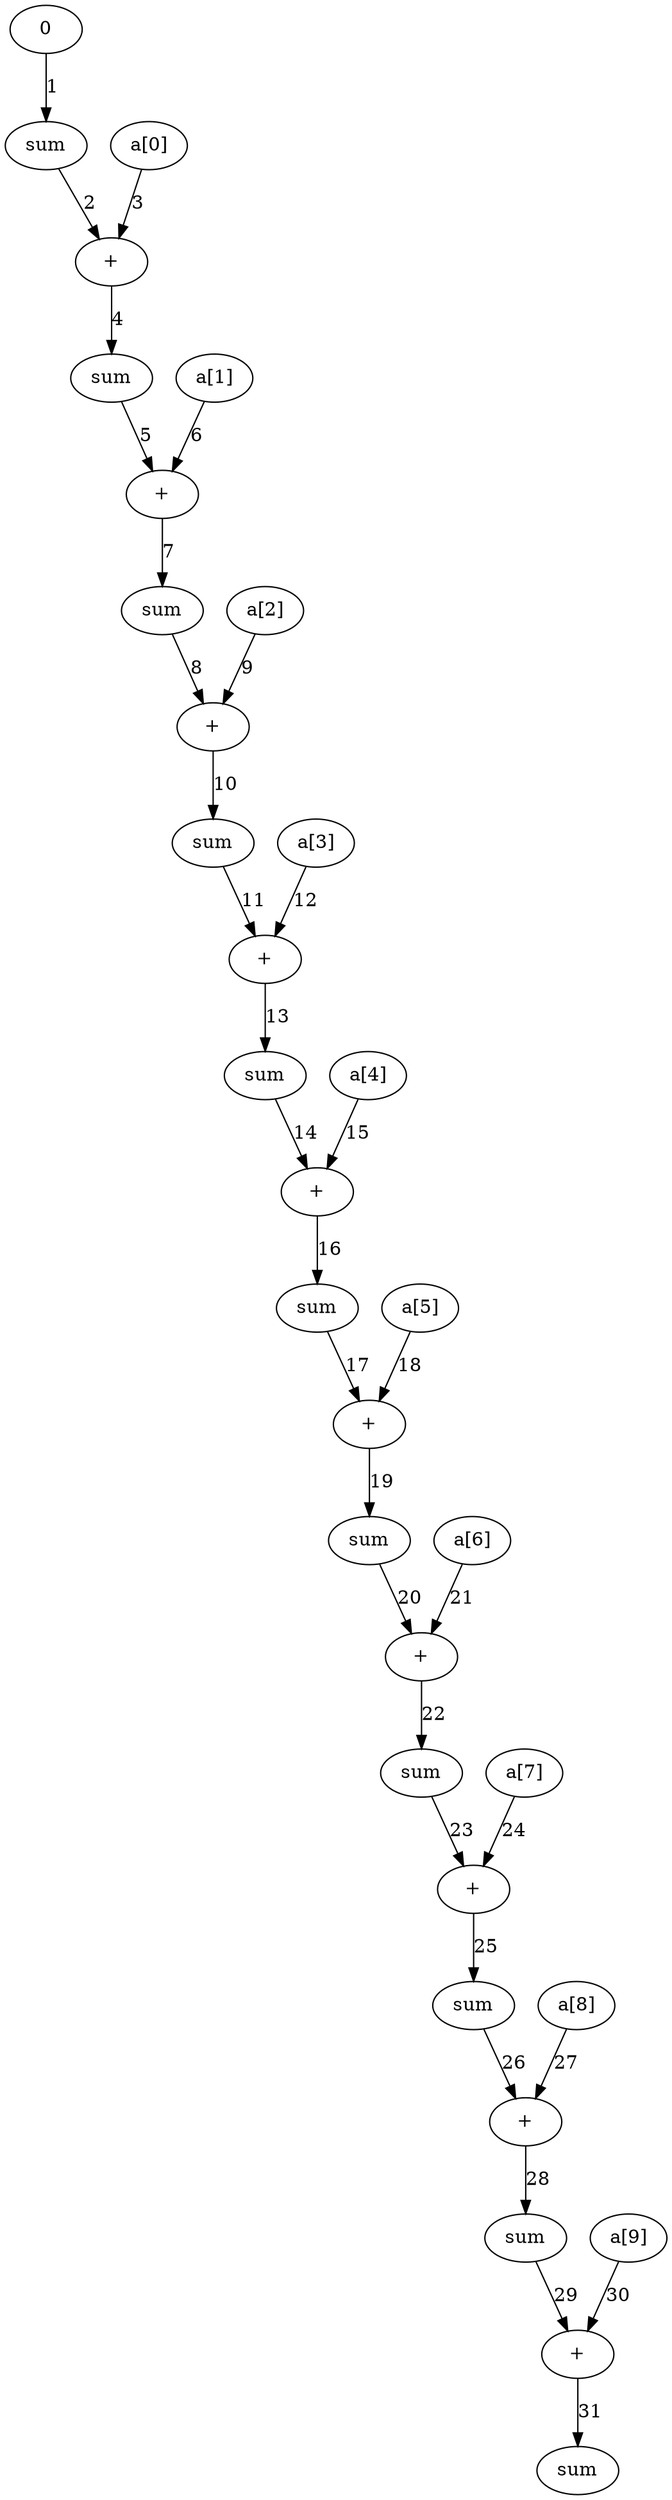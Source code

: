 Digraph G{
const1 [label=0, att1=const];
sum_1 [label=sum, att1=var, att2=loc, att3=int ];
const1->sum_1 [label=1, ord=1];
"a[0]_0" [label="a[0]", att1=var, att2=loc, att3=int ];
op_1 [label="+", att1=op ];
sum_1->op_1 [label=2, pos=l, ord=2];
"a[0]_0"->op_1 [label=3, pos=r, ord=3];
sum_2 [label=sum, att1=var, att2=loc, att3=int ];
op_1->sum_2 [label=4, ord=4];
"a[1]_0" [label="a[1]", att1=var, att2=loc, att3=int ];
op_2 [label="+", att1=op ];
sum_2->op_2 [label=5, pos=l, ord=5];
"a[1]_0"->op_2 [label=6, pos=r, ord=6];
sum_3 [label=sum, att1=var, att2=loc, att3=int ];
op_2->sum_3 [label=7, ord=7];
"a[2]_0" [label="a[2]", att1=var, att2=loc, att3=int ];
op_3 [label="+", att1=op ];
sum_3->op_3 [label=8, pos=l, ord=8];
"a[2]_0"->op_3 [label=9, pos=r, ord=9];
sum_4 [label=sum, att1=var, att2=loc, att3=int ];
op_3->sum_4 [label=10, ord=10];
"a[3]_0" [label="a[3]", att1=var, att2=loc, att3=int ];
op_4 [label="+", att1=op ];
sum_4->op_4 [label=11, pos=l, ord=11];
"a[3]_0"->op_4 [label=12, pos=r, ord=12];
sum_5 [label=sum, att1=var, att2=loc, att3=int ];
op_4->sum_5 [label=13, ord=13];
"a[4]_0" [label="a[4]", att1=var, att2=loc, att3=int ];
op_5 [label="+", att1=op ];
sum_5->op_5 [label=14, pos=l, ord=14];
"a[4]_0"->op_5 [label=15, pos=r, ord=15];
sum_6 [label=sum, att1=var, att2=loc, att3=int ];
op_5->sum_6 [label=16, ord=16];
"a[5]_0" [label="a[5]", att1=var, att2=loc, att3=int ];
op_6 [label="+", att1=op ];
sum_6->op_6 [label=17, pos=l, ord=17];
"a[5]_0"->op_6 [label=18, pos=r, ord=18];
sum_7 [label=sum, att1=var, att2=loc, att3=int ];
op_6->sum_7 [label=19, ord=19];
"a[6]_0" [label="a[6]", att1=var, att2=loc, att3=int ];
op_7 [label="+", att1=op ];
sum_7->op_7 [label=20, pos=l, ord=20];
"a[6]_0"->op_7 [label=21, pos=r, ord=21];
sum_8 [label=sum, att1=var, att2=loc, att3=int ];
op_7->sum_8 [label=22, ord=22];
"a[7]_0" [label="a[7]", att1=var, att2=loc, att3=int ];
op_8 [label="+", att1=op ];
sum_8->op_8 [label=23, pos=l, ord=23];
"a[7]_0"->op_8 [label=24, pos=r, ord=24];
sum_9 [label=sum, att1=var, att2=loc, att3=int ];
op_8->sum_9 [label=25, ord=25];
"a[8]_0" [label="a[8]", att1=var, att2=loc, att3=int ];
op_9 [label="+", att1=op ];
sum_9->op_9 [label=26, pos=l, ord=26];
"a[8]_0"->op_9 [label=27, pos=r, ord=27];
sum_10 [label=sum, att1=var, att2=loc, att3=int ];
op_9->sum_10 [label=28, ord=28];
"a[9]_0" [label="a[9]", att1=var, att2=loc, att3=int ];
op_10 [label="+", att1=op ];
sum_10->op_10 [label=29, pos=l, ord=29];
"a[9]_0"->op_10 [label=30, pos=r, ord=30];
sum_11 [label=sum, att1=var, att2=loc, att3=int ];
op_10->sum_11 [label=31, ord=31];
}